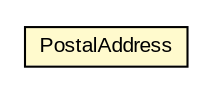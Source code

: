 #!/usr/local/bin/dot
#
# Class diagram 
# Generated by UMLGraph version R5_6 (http://www.umlgraph.org/)
#

digraph G {
	edge [fontname="arial",fontsize=10,labelfontname="arial",labelfontsize=10];
	node [fontname="arial",fontsize=10,shape=plaintext];
	nodesep=0.25;
	ranksep=0.5;
	// xml.third_party.digestor.dto.order.PostalAddress
	c21421 [label=<<table title="xml.third_party.digestor.dto.order.PostalAddress" border="0" cellborder="1" cellspacing="0" cellpadding="2" port="p" bgcolor="lemonChiffon" href="./PostalAddress.html">
		<tr><td><table border="0" cellspacing="0" cellpadding="1">
<tr><td align="center" balign="center"> PostalAddress </td></tr>
		</table></td></tr>
		</table>>, URL="./PostalAddress.html", fontname="arial", fontcolor="black", fontsize=10.0];
}

